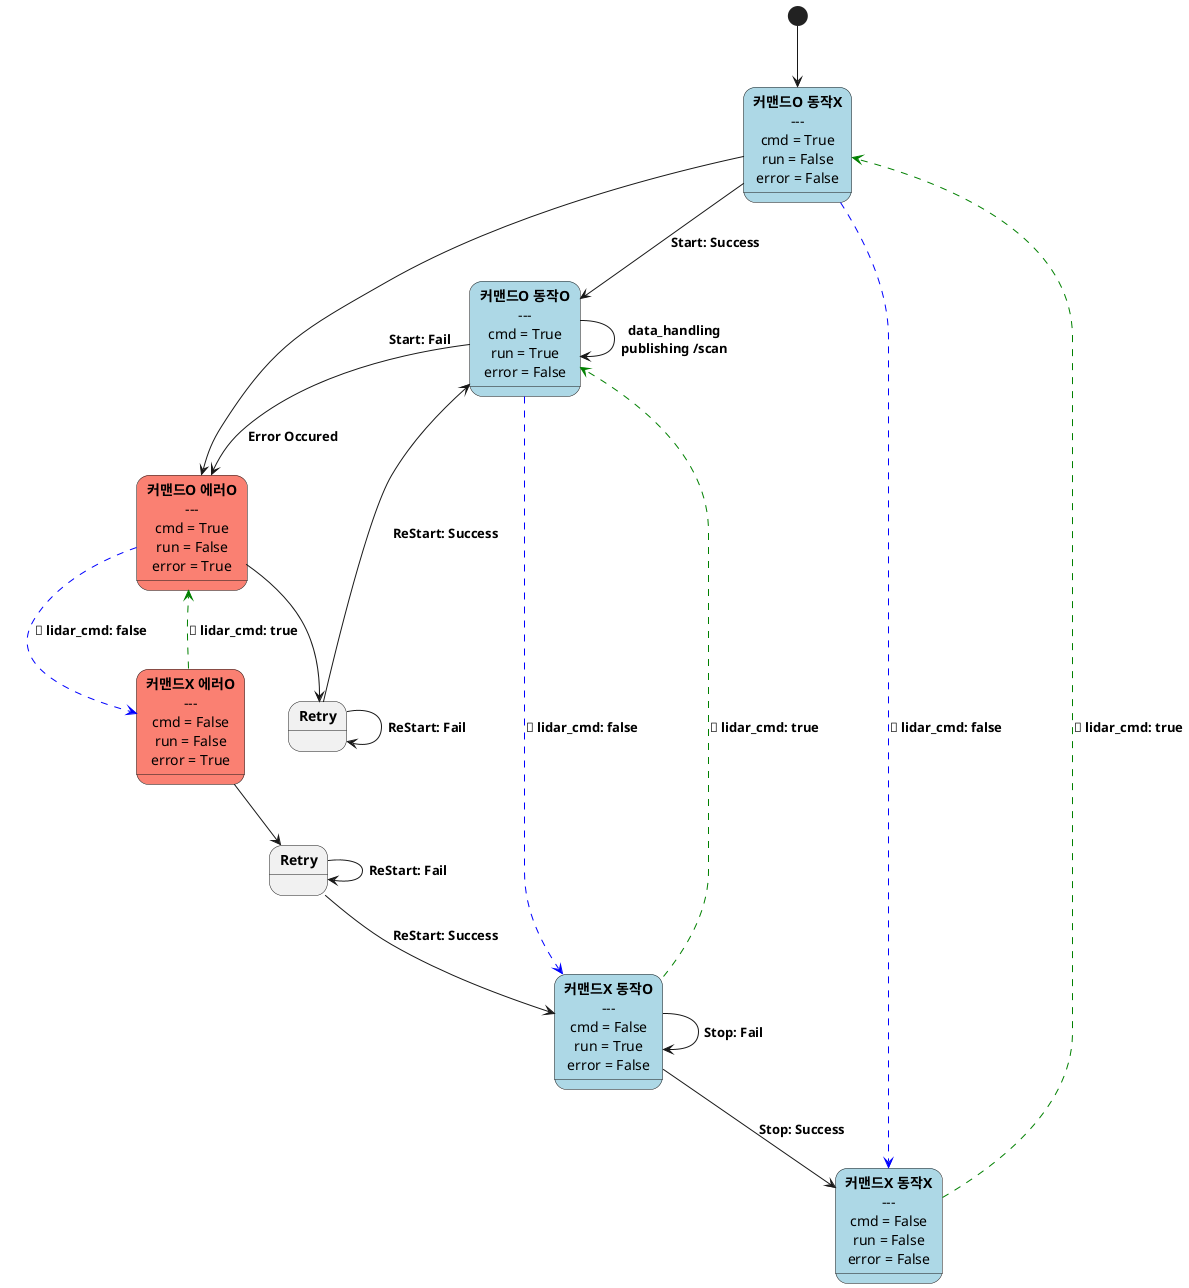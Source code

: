 @startuml

state State1 as "**커맨드O 동작X**\n---\ncmd = True\nrun = False\nerror = False" #LightBlue
state State2 as "**커맨드O 동작O**\n---\ncmd = True\nrun = True\nerror = False" #LightBlue
state State3 as "**커맨드X 동작O**\n---\ncmd = False\nrun = True\nerror = False" #LightBlue
state State4 as "**커맨드X 동작X**\n---\ncmd = False\nrun = False\nerror = False" #LightBlue

state ErrorState1 as "**커맨드O 에러O**\n---\ncmd = True\nrun = False\nerror = True" #Salmon
state ErrorState2 as "**커맨드X 에러O**\n---\ncmd = False\nrun = False\nerror = True" #Salmon

state Retry1 as "**Retry**"
state Retry2 as "**Retry**"


[*] --> State1

State1 --> State2 : **Start: Success**
State1 --> ErrorState1 : **Start: Fail**
State1 -[#blue,dashed]-> State4 : **🚨 lidar_cmd: false**

State2 --> State2 : **data_handling**\n**publishing /scan**
State2 --> ErrorState1 : **Error Occured**
State2 -[#blue,dashed]-> State3 : **🚨 lidar_cmd: false**

ErrorState1 --> Retry1
ErrorState1 -[#blue,dashed]-> ErrorState2 : **🚨 lidar_cmd: false**
ErrorState2 --> Retry2
ErrorState2 -[#green,dashed]-> ErrorState1 : **🚨 lidar_cmd: true**

Retry1 --> Retry1 : **ReStart: Fail**
Retry1 --> State2 : **ReStart: Success**

Retry2 --> Retry2 : **ReStart: Fail**
Retry2 --> State3 : **ReStart: Success**

State3 --> State4 : **Stop: Success**
State3 --> State3 : **Stop: Fail**
State3 -[#green,dashed]-> State2 : **🚨 lidar_cmd: true**

State4 -[#green,dashed]-> State1 : **🚨 lidar_cmd: true**

@enduml